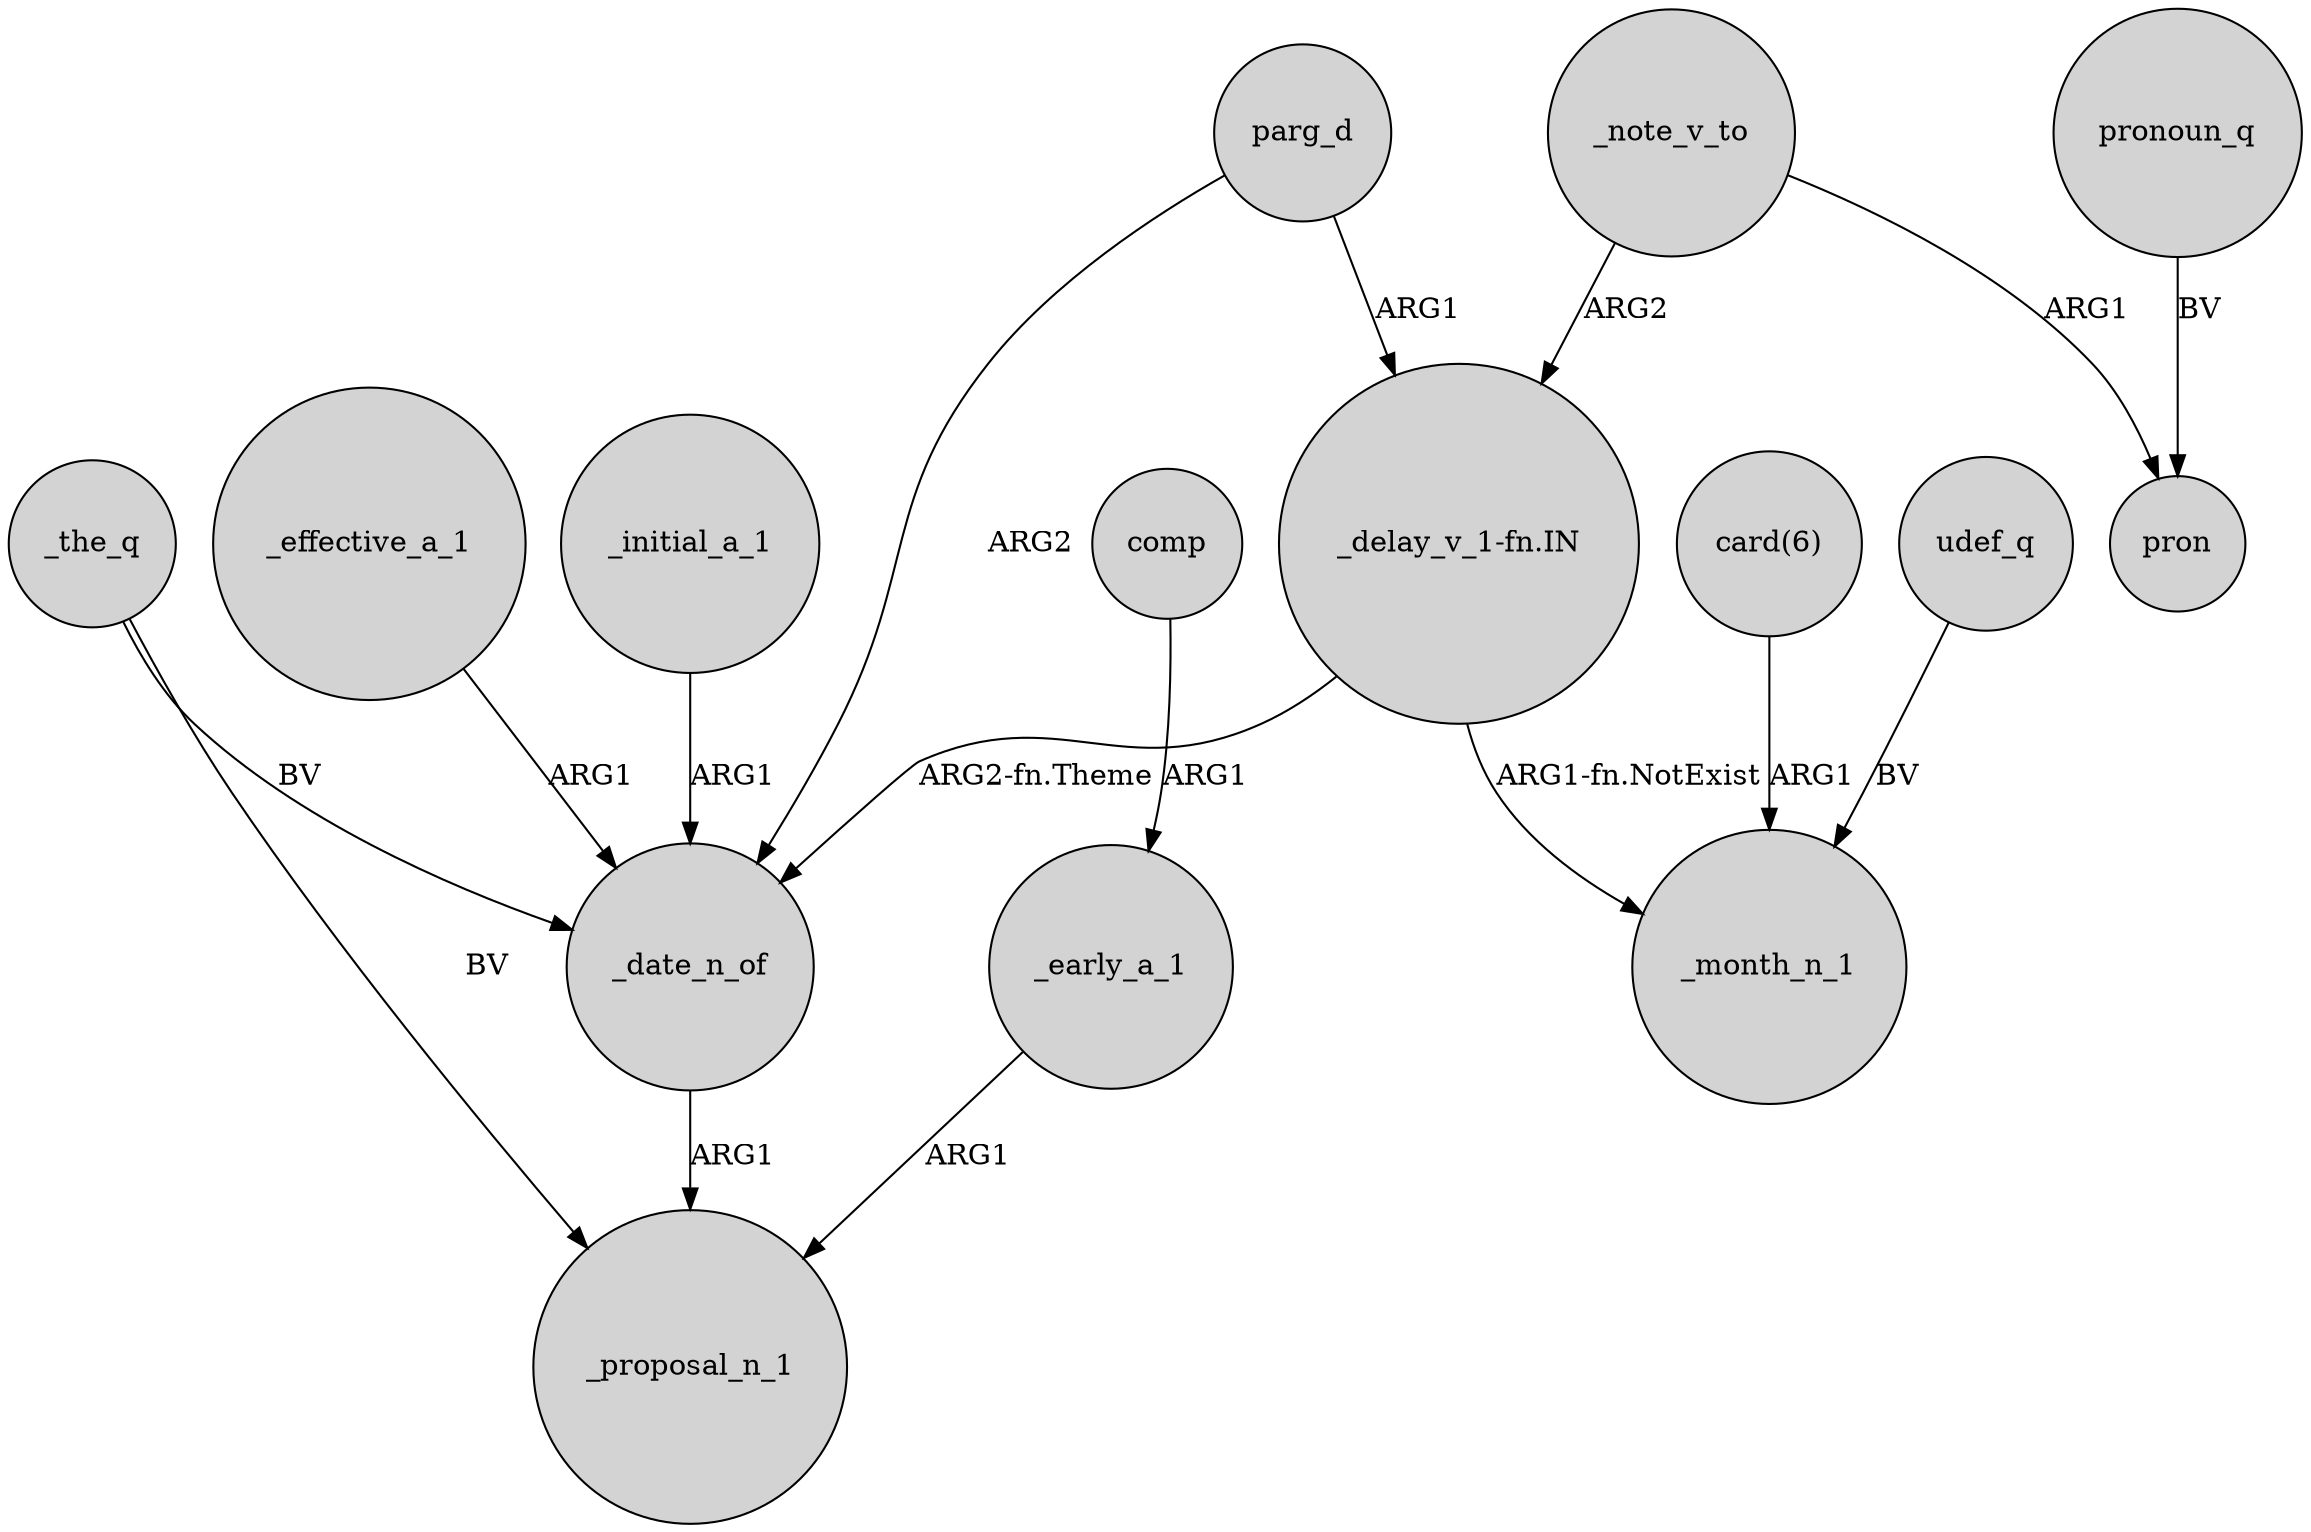 digraph {
	node [shape=circle style=filled]
	_initial_a_1 -> _date_n_of [label=ARG1]
	_note_v_to -> pron [label=ARG1]
	_the_q -> _proposal_n_1 [label=BV]
	_note_v_to -> "_delay_v_1-fn.IN" [label=ARG2]
	parg_d -> "_delay_v_1-fn.IN" [label=ARG1]
	_effective_a_1 -> _date_n_of [label=ARG1]
	"_delay_v_1-fn.IN" -> _month_n_1 [label="ARG1-fn.NotExist"]
	"card(6)" -> _month_n_1 [label=ARG1]
	_date_n_of -> _proposal_n_1 [label=ARG1]
	udef_q -> _month_n_1 [label=BV]
	_early_a_1 -> _proposal_n_1 [label=ARG1]
	_the_q -> _date_n_of [label=BV]
	comp -> _early_a_1 [label=ARG1]
	parg_d -> _date_n_of [label=ARG2]
	"_delay_v_1-fn.IN" -> _date_n_of [label="ARG2-fn.Theme"]
	pronoun_q -> pron [label=BV]
}
